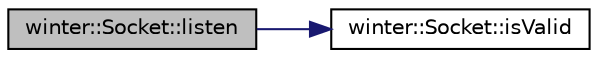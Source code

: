 digraph "winter::Socket::listen"
{
 // LATEX_PDF_SIZE
  edge [fontname="Helvetica",fontsize="10",labelfontname="Helvetica",labelfontsize="10"];
  node [fontname="Helvetica",fontsize="10",shape=record];
  rankdir="LR";
  Node1 [label="winter::Socket::listen",height=0.2,width=0.4,color="black", fillcolor="grey75", style="filled", fontcolor="black",tooltip="监听socket"];
  Node1 -> Node2 [color="midnightblue",fontsize="10",style="solid",fontname="Helvetica"];
  Node2 [label="winter::Socket::isValid",height=0.2,width=0.4,color="black", fillcolor="white", style="filled",URL="$classwinter_1_1Socket.html#aa53b07ea70805925ce517814ed8da603",tooltip="是否有效(m_sock != -1)"];
}
